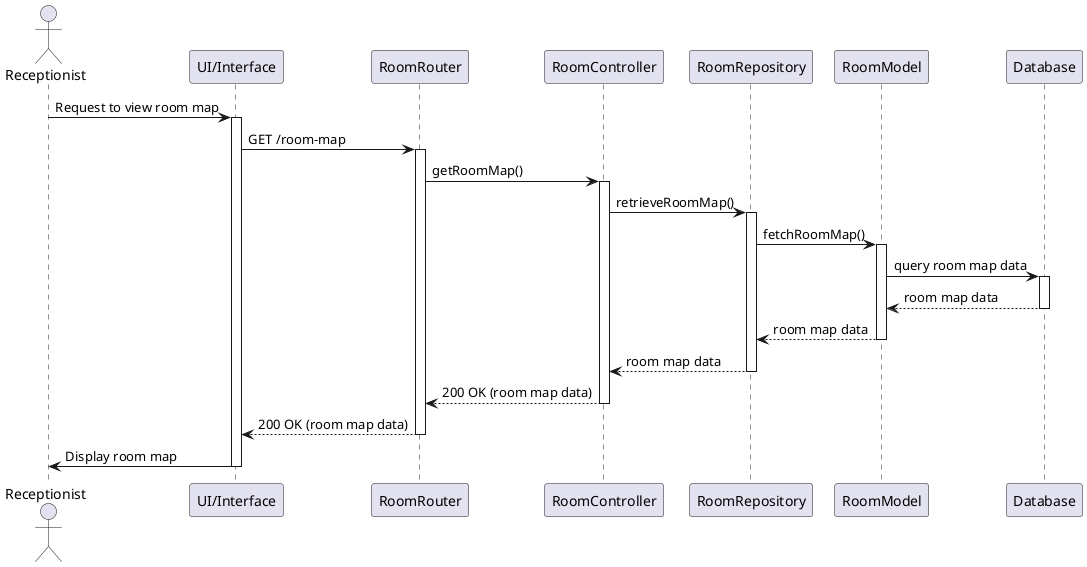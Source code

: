 @startuml
actor Receptionist
participant "UI/Interface" as UI
participant "RoomRouter" as Router
participant "RoomController" as Controller
participant "RoomRepository" as Repository
participant "RoomModel" as RoomModel
participant "Database" as DB

Receptionist -> UI: Request to view room map
activate UI
UI -> Router: GET /room-map
activate Router
Router -> Controller: getRoomMap()
activate Controller
Controller -> Repository: retrieveRoomMap()
activate Repository

Repository -> RoomModel: fetchRoomMap()
activate RoomModel
RoomModel -> DB: query room map data
activate DB
DB --> RoomModel: room map data
deactivate DB
RoomModel --> Repository: room map data
deactivate RoomModel
Repository --> Controller: room map data
deactivate Repository

Controller --> Router: 200 OK (room map data)
deactivate Controller
Router --> UI: 200 OK (room map data)
deactivate Router
UI -> Receptionist: Display room map
deactivate UI
@enduml

